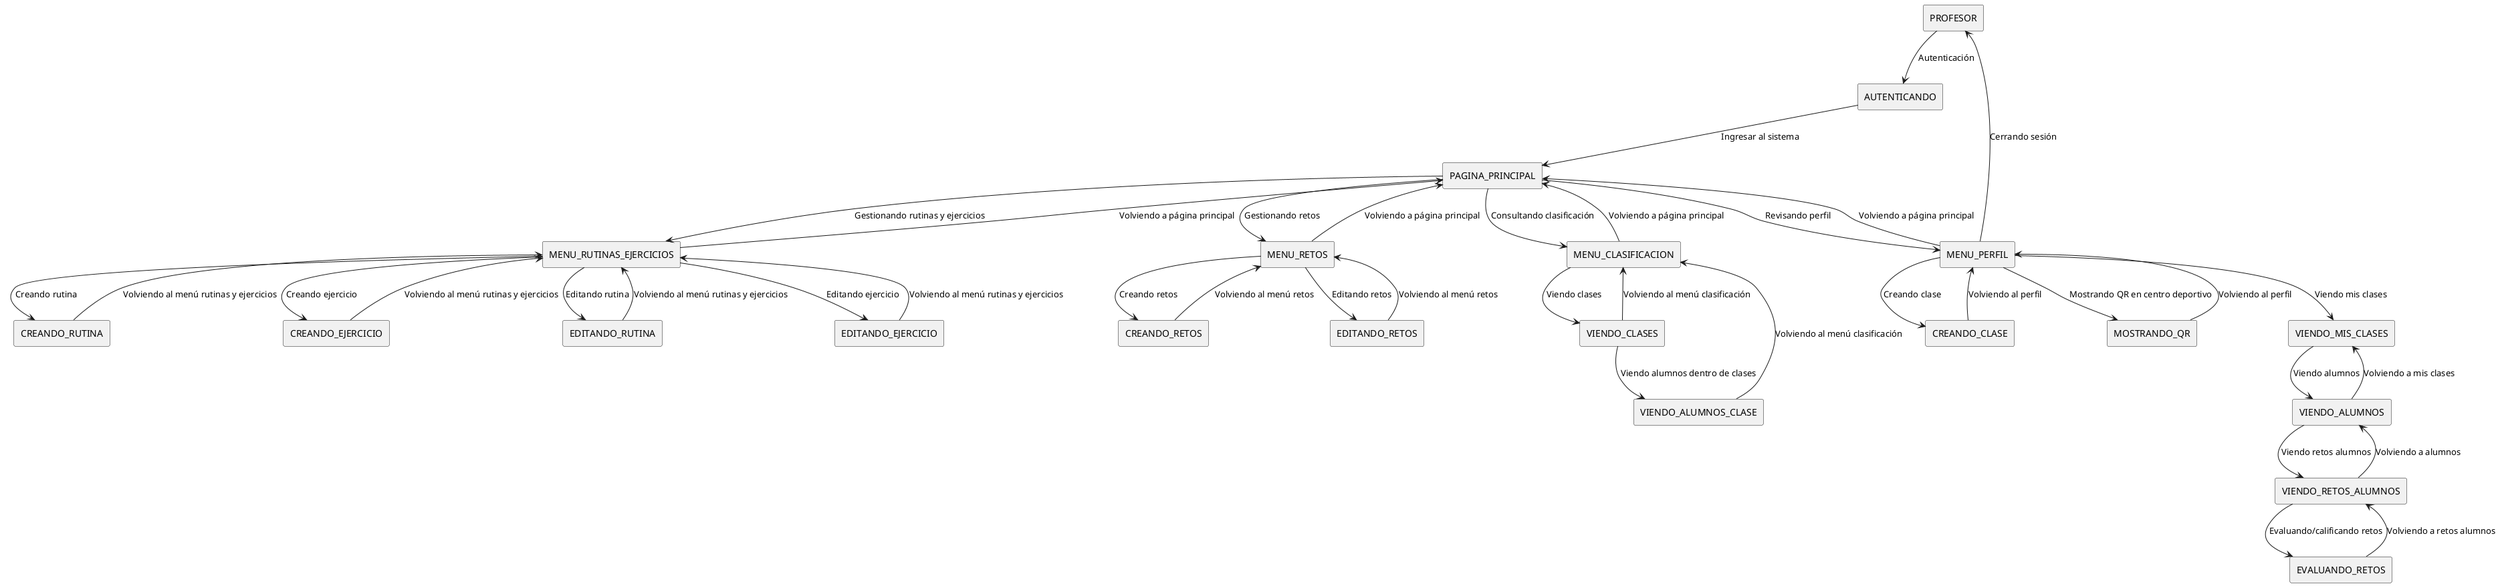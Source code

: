 @startuml ProfesorCasosDeUso
!define RECTANGLE(x) rectangle x

RECTANGLE(PROFESOR)
RECTANGLE(AUTENTICANDO)
RECTANGLE(PAGINA_PRINCIPAL)
RECTANGLE(MENU_RUTINAS_EJERCICIOS)
RECTANGLE(MENU_RETOS)
RECTANGLE(MENU_CLASIFICACION)
RECTANGLE(MENU_PERFIL)
RECTANGLE(CREANDO_RUTINA)
RECTANGLE(CREANDO_EJERCICIO)
RECTANGLE(EDITANDO_RUTINA)
RECTANGLE(EDITANDO_EJERCICIO)
RECTANGLE(CREANDO_RETOS)
RECTANGLE(EDITANDO_RETOS)
RECTANGLE(VIENDO_CLASES)
RECTANGLE(VIENDO_ALUMNOS_CLASE)
RECTANGLE(CREANDO_CLASE)
RECTANGLE(MOSTRANDO_QR)
RECTANGLE(VIENDO_MIS_CLASES)
RECTANGLE(VIENDO_ALUMNOS)
RECTANGLE(VIENDO_RETOS_ALUMNOS)
RECTANGLE(EVALUANDO_RETOS)


PROFESOR --> AUTENTICANDO : Autenticación
AUTENTICANDO --> PAGINA_PRINCIPAL : Ingresar al sistema

PAGINA_PRINCIPAL --> MENU_RUTINAS_EJERCICIOS : Gestionando rutinas y ejercicios
PAGINA_PRINCIPAL --> MENU_RETOS : Gestionando retos
PAGINA_PRINCIPAL --> MENU_CLASIFICACION : Consultando clasificación
PAGINA_PRINCIPAL --> MENU_PERFIL : Revisando perfil

MENU_RUTINAS_EJERCICIOS --> CREANDO_RUTINA : Creando rutina
MENU_RUTINAS_EJERCICIOS --> CREANDO_EJERCICIO : Creando ejercicio
MENU_RUTINAS_EJERCICIOS --> EDITANDO_RUTINA : Editando rutina
MENU_RUTINAS_EJERCICIOS --> EDITANDO_EJERCICIO : Editando ejercicio

CREANDO_RUTINA --> MENU_RUTINAS_EJERCICIOS : Volviendo al menú rutinas y ejercicios
CREANDO_EJERCICIO --> MENU_RUTINAS_EJERCICIOS : Volviendo al menú rutinas y ejercicios
EDITANDO_RUTINA --> MENU_RUTINAS_EJERCICIOS : Volviendo al menú rutinas y ejercicios
EDITANDO_EJERCICIO --> MENU_RUTINAS_EJERCICIOS : Volviendo al menú rutinas y ejercicios

MENU_RETOS --> CREANDO_RETOS : Creando retos
MENU_RETOS --> EDITANDO_RETOS : Editando retos
CREANDO_RETOS --> MENU_RETOS : Volviendo al menú retos
EDITANDO_RETOS --> MENU_RETOS : Volviendo al menú retos

MENU_CLASIFICACION --> VIENDO_CLASES : Viendo clases
VIENDO_CLASES --> VIENDO_ALUMNOS_CLASE : Viendo alumnos dentro de clases
VIENDO_ALUMNOS_CLASE --> MENU_CLASIFICACION : Volviendo al menú clasificación
VIENDO_CLASES --> MENU_CLASIFICACION : Volviendo al menú clasificación

MENU_PERFIL --> CREANDO_CLASE : Creando clase
MENU_PERFIL --> MOSTRANDO_QR : Mostrando QR en centro deportivo
MENU_PERFIL --> VIENDO_MIS_CLASES : Viendo mis clases
MENU_PERFIL --> PROFESOR : Cerrando sesión

VIENDO_MIS_CLASES --> VIENDO_ALUMNOS : Viendo alumnos
VIENDO_ALUMNOS --> VIENDO_RETOS_ALUMNOS : Viendo retos alumnos
VIENDO_RETOS_ALUMNOS --> EVALUANDO_RETOS : Evaluando/calificando retos
EVALUANDO_RETOS --> VIENDO_RETOS_ALUMNOS : Volviendo a retos alumnos
VIENDO_RETOS_ALUMNOS --> VIENDO_ALUMNOS : Volviendo a alumnos
VIENDO_ALUMNOS --> VIENDO_MIS_CLASES : Volviendo a mis clases

CREANDO_CLASE --> MENU_PERFIL : Volviendo al perfil
MOSTRANDO_QR --> MENU_PERFIL : Volviendo al perfil
MENU_RUTINAS_EJERCICIOS --> PAGINA_PRINCIPAL : Volviendo a página principal
MENU_RETOS --> PAGINA_PRINCIPAL : Volviendo a página principal
MENU_CLASIFICACION --> PAGINA_PRINCIPAL : Volviendo a página principal
MENU_PERFIL --> PAGINA_PRINCIPAL : Volviendo a página principal
@enduml
